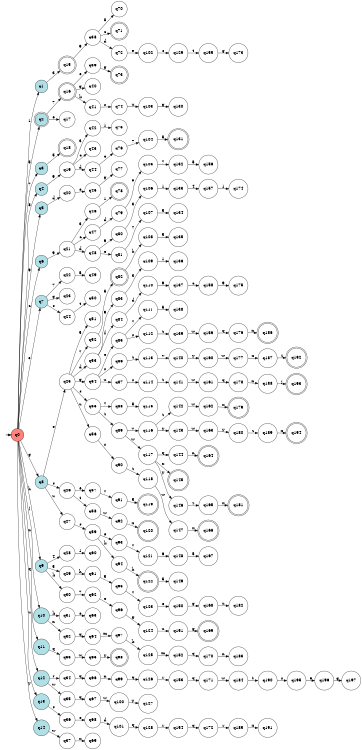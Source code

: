 digraph APTAALF {
__start0 [style = invis, shape = none, label = "", width = 0, height = 0];

rankdir=LR;
size="8,5";

s0 [style="filled", color="black", fillcolor="#ff817b" shape="circle", label="q0"];
s1 [style="filled", color="black", fillcolor="powderblue" shape="circle", label="q1"];
s2 [style="rounded,filled", color="black", fillcolor="powderblue" shape="doublecircle", label="q2"];
s3 [style="filled", color="black", fillcolor="powderblue" shape="circle", label="q3"];
s4 [style="filled", color="black", fillcolor="powderblue" shape="circle", label="q4"];
s5 [style="filled", color="black", fillcolor="powderblue" shape="circle", label="q5"];
s6 [style="filled", color="black", fillcolor="powderblue" shape="circle", label="q6"];
s7 [style="filled", color="black", fillcolor="powderblue" shape="circle", label="q7"];
s8 [style="filled", color="black", fillcolor="powderblue" shape="circle", label="q8"];
s9 [style="filled", color="black", fillcolor="powderblue" shape="circle", label="q9"];
s10 [style="filled", color="black", fillcolor="powderblue" shape="circle", label="q10"];
s11 [style="filled", color="black", fillcolor="powderblue" shape="circle", label="q11"];
s12 [style="filled", color="black", fillcolor="powderblue" shape="circle", label="q12"];
s13 [style="filled", color="black", fillcolor="powderblue" shape="circle", label="q13"];
s14 [style="filled", color="black", fillcolor="powderblue" shape="circle", label="q14"];
s15 [style="rounded,filled", color="black", fillcolor="white" shape="doublecircle", label="q15"];
s16 [style="rounded,filled", color="black", fillcolor="white" shape="doublecircle", label="q16"];
s17 [style="filled", color="black", fillcolor="white" shape="circle", label="q17"];
s18 [style="rounded,filled", color="black", fillcolor="white" shape="doublecircle", label="q18"];
s19 [style="filled", color="black", fillcolor="white" shape="circle", label="q19"];
s20 [style="filled", color="black", fillcolor="white" shape="circle", label="q20"];
s21 [style="filled", color="black", fillcolor="white" shape="circle", label="q21"];
s22 [style="filled", color="black", fillcolor="white" shape="circle", label="q22"];
s23 [style="filled", color="black", fillcolor="white" shape="circle", label="q23"];
s24 [style="filled", color="black", fillcolor="white" shape="circle", label="q24"];
s25 [style="filled", color="black", fillcolor="white" shape="circle", label="q25"];
s26 [style="filled", color="black", fillcolor="white" shape="circle", label="q26"];
s27 [style="filled", color="black", fillcolor="white" shape="circle", label="q27"];
s28 [style="filled", color="black", fillcolor="white" shape="circle", label="q28"];
s29 [style="filled", color="black", fillcolor="white" shape="circle", label="q29"];
s30 [style="filled", color="black", fillcolor="white" shape="circle", label="q30"];
s31 [style="filled", color="black", fillcolor="white" shape="circle", label="q31"];
s32 [style="filled", color="black", fillcolor="white" shape="circle", label="q32"];
s33 [style="filled", color="black", fillcolor="white" shape="circle", label="q33"];
s34 [style="filled", color="black", fillcolor="white" shape="circle", label="q34"];
s35 [style="filled", color="black", fillcolor="white" shape="circle", label="q35"];
s36 [style="filled", color="black", fillcolor="white" shape="circle", label="q36"];
s37 [style="filled", color="black", fillcolor="white" shape="circle", label="q37"];
s38 [style="filled", color="black", fillcolor="white" shape="circle", label="q38"];
s39 [style="filled", color="black", fillcolor="white" shape="circle", label="q39"];
s40 [style="filled", color="black", fillcolor="white" shape="circle", label="q40"];
s41 [style="filled", color="black", fillcolor="white" shape="circle", label="q41"];
s42 [style="filled", color="black", fillcolor="white" shape="circle", label="q42"];
s43 [style="filled", color="black", fillcolor="white" shape="circle", label="q43"];
s44 [style="filled", color="black", fillcolor="white" shape="circle", label="q44"];
s45 [style="filled", color="black", fillcolor="white" shape="circle", label="q45"];
s46 [style="filled", color="black", fillcolor="white" shape="circle", label="q46"];
s47 [style="filled", color="black", fillcolor="white" shape="circle", label="q47"];
s48 [style="filled", color="black", fillcolor="white" shape="circle", label="q48"];
s49 [style="filled", color="black", fillcolor="white" shape="circle", label="q49"];
s50 [style="filled", color="black", fillcolor="white" shape="circle", label="q50"];
s51 [style="filled", color="black", fillcolor="white" shape="circle", label="q51"];
s52 [style="filled", color="black", fillcolor="white" shape="circle", label="q52"];
s53 [style="filled", color="black", fillcolor="white" shape="circle", label="q53"];
s54 [style="filled", color="black", fillcolor="white" shape="circle", label="q54"];
s55 [style="filled", color="black", fillcolor="white" shape="circle", label="q55"];
s56 [style="filled", color="black", fillcolor="white" shape="circle", label="q56"];
s57 [style="filled", color="black", fillcolor="white" shape="circle", label="q57"];
s58 [style="filled", color="black", fillcolor="white" shape="circle", label="q58"];
s59 [style="filled", color="black", fillcolor="white" shape="circle", label="q59"];
s60 [style="filled", color="black", fillcolor="white" shape="circle", label="q60"];
s61 [style="filled", color="black", fillcolor="white" shape="circle", label="q61"];
s62 [style="filled", color="black", fillcolor="white" shape="circle", label="q62"];
s63 [style="filled", color="black", fillcolor="white" shape="circle", label="q63"];
s64 [style="filled", color="black", fillcolor="white" shape="circle", label="q64"];
s65 [style="filled", color="black", fillcolor="white" shape="circle", label="q65"];
s66 [style="filled", color="black", fillcolor="white" shape="circle", label="q66"];
s67 [style="filled", color="black", fillcolor="white" shape="circle", label="q67"];
s68 [style="filled", color="black", fillcolor="white" shape="circle", label="q68"];
s69 [style="filled", color="black", fillcolor="white" shape="circle", label="q69"];
s70 [style="filled", color="black", fillcolor="white" shape="circle", label="q70"];
s71 [style="rounded,filled", color="black", fillcolor="white" shape="doublecircle", label="q71"];
s72 [style="filled", color="black", fillcolor="white" shape="circle", label="q72"];
s73 [style="rounded,filled", color="black", fillcolor="white" shape="doublecircle", label="q73"];
s74 [style="filled", color="black", fillcolor="white" shape="circle", label="q74"];
s75 [style="filled", color="black", fillcolor="white" shape="circle", label="q75"];
s76 [style="filled", color="black", fillcolor="white" shape="circle", label="q76"];
s77 [style="filled", color="black", fillcolor="white" shape="circle", label="q77"];
s78 [style="rounded,filled", color="black", fillcolor="white" shape="doublecircle", label="q78"];
s79 [style="filled", color="black", fillcolor="white" shape="circle", label="q79"];
s80 [style="filled", color="black", fillcolor="white" shape="circle", label="q80"];
s81 [style="filled", color="black", fillcolor="white" shape="circle", label="q81"];
s82 [style="rounded,filled", color="black", fillcolor="white" shape="doublecircle", label="q82"];
s83 [style="filled", color="black", fillcolor="white" shape="circle", label="q83"];
s84 [style="filled", color="black", fillcolor="white" shape="circle", label="q84"];
s85 [style="filled", color="black", fillcolor="white" shape="circle", label="q85"];
s86 [style="filled", color="black", fillcolor="white" shape="circle", label="q86"];
s87 [style="filled", color="black", fillcolor="white" shape="circle", label="q87"];
s88 [style="filled", color="black", fillcolor="white" shape="circle", label="q88"];
s89 [style="filled", color="black", fillcolor="white" shape="circle", label="q89"];
s90 [style="filled", color="black", fillcolor="white" shape="circle", label="q90"];
s91 [style="filled", color="black", fillcolor="white" shape="circle", label="q91"];
s92 [style="filled", color="black", fillcolor="white" shape="circle", label="q92"];
s93 [style="filled", color="black", fillcolor="white" shape="circle", label="q93"];
s94 [style="filled", color="black", fillcolor="white" shape="circle", label="q94"];
s95 [style="filled", color="black", fillcolor="white" shape="circle", label="q95"];
s96 [style="filled", color="black", fillcolor="white" shape="circle", label="q96"];
s97 [style="filled", color="black", fillcolor="white" shape="circle", label="q97"];
s98 [style="rounded,filled", color="black", fillcolor="white" shape="doublecircle", label="q98"];
s99 [style="filled", color="black", fillcolor="white" shape="circle", label="q99"];
s100 [style="filled", color="black", fillcolor="white" shape="circle", label="q100"];
s101 [style="filled", color="black", fillcolor="white" shape="circle", label="q101"];
s102 [style="filled", color="black", fillcolor="white" shape="circle", label="q102"];
s103 [style="filled", color="black", fillcolor="white" shape="circle", label="q103"];
s104 [style="filled", color="black", fillcolor="white" shape="circle", label="q104"];
s105 [style="filled", color="black", fillcolor="white" shape="circle", label="q105"];
s106 [style="filled", color="black", fillcolor="white" shape="circle", label="q106"];
s107 [style="filled", color="black", fillcolor="white" shape="circle", label="q107"];
s108 [style="filled", color="black", fillcolor="white" shape="circle", label="q108"];
s109 [style="filled", color="black", fillcolor="white" shape="circle", label="q109"];
s110 [style="filled", color="black", fillcolor="white" shape="circle", label="q110"];
s111 [style="filled", color="black", fillcolor="white" shape="circle", label="q111"];
s112 [style="filled", color="black", fillcolor="white" shape="circle", label="q112"];
s113 [style="filled", color="black", fillcolor="white" shape="circle", label="q113"];
s114 [style="filled", color="black", fillcolor="white" shape="circle", label="q114"];
s115 [style="filled", color="black", fillcolor="white" shape="circle", label="q115"];
s116 [style="filled", color="black", fillcolor="white" shape="circle", label="q116"];
s117 [style="filled", color="black", fillcolor="white" shape="circle", label="q117"];
s118 [style="filled", color="black", fillcolor="white" shape="circle", label="q118"];
s119 [style="rounded,filled", color="black", fillcolor="white" shape="doublecircle", label="q119"];
s120 [style="rounded,filled", color="black", fillcolor="white" shape="doublecircle", label="q120"];
s121 [style="filled", color="black", fillcolor="white" shape="circle", label="q121"];
s122 [style="rounded,filled", color="black", fillcolor="white" shape="doublecircle", label="q122"];
s123 [style="filled", color="black", fillcolor="white" shape="circle", label="q123"];
s124 [style="filled", color="black", fillcolor="white" shape="circle", label="q124"];
s125 [style="filled", color="black", fillcolor="white" shape="circle", label="q125"];
s126 [style="filled", color="black", fillcolor="white" shape="circle", label="q126"];
s127 [style="filled", color="black", fillcolor="white" shape="circle", label="q127"];
s128 [style="filled", color="black", fillcolor="white" shape="circle", label="q128"];
s129 [style="filled", color="black", fillcolor="white" shape="circle", label="q129"];
s130 [style="filled", color="black", fillcolor="white" shape="circle", label="q130"];
s131 [style="rounded,filled", color="black", fillcolor="white" shape="doublecircle", label="q131"];
s132 [style="filled", color="black", fillcolor="white" shape="circle", label="q132"];
s133 [style="filled", color="black", fillcolor="white" shape="circle", label="q133"];
s134 [style="filled", color="black", fillcolor="white" shape="circle", label="q134"];
s135 [style="filled", color="black", fillcolor="white" shape="circle", label="q135"];
s136 [style="filled", color="black", fillcolor="white" shape="circle", label="q136"];
s137 [style="filled", color="black", fillcolor="white" shape="circle", label="q137"];
s138 [style="filled", color="black", fillcolor="white" shape="circle", label="q138"];
s139 [style="filled", color="black", fillcolor="white" shape="circle", label="q139"];
s140 [style="filled", color="black", fillcolor="white" shape="circle", label="q140"];
s141 [style="filled", color="black", fillcolor="white" shape="circle", label="q141"];
s142 [style="filled", color="black", fillcolor="white" shape="circle", label="q142"];
s143 [style="filled", color="black", fillcolor="white" shape="circle", label="q143"];
s144 [style="filled", color="black", fillcolor="white" shape="circle", label="q144"];
s145 [style="rounded,filled", color="black", fillcolor="white" shape="doublecircle", label="q145"];
s146 [style="filled", color="black", fillcolor="white" shape="circle", label="q146"];
s147 [style="filled", color="black", fillcolor="white" shape="circle", label="q147"];
s148 [style="filled", color="black", fillcolor="white" shape="circle", label="q148"];
s149 [style="filled", color="black", fillcolor="white" shape="circle", label="q149"];
s150 [style="filled", color="black", fillcolor="white" shape="circle", label="q150"];
s151 [style="filled", color="black", fillcolor="white" shape="circle", label="q151"];
s152 [style="filled", color="black", fillcolor="white" shape="circle", label="q152"];
s153 [style="filled", color="black", fillcolor="white" shape="circle", label="q153"];
s154 [style="filled", color="black", fillcolor="white" shape="circle", label="q154"];
s155 [style="filled", color="black", fillcolor="white" shape="circle", label="q155"];
s156 [style="filled", color="black", fillcolor="white" shape="circle", label="q156"];
s157 [style="filled", color="black", fillcolor="white" shape="circle", label="q157"];
s158 [style="filled", color="black", fillcolor="white" shape="circle", label="q158"];
s159 [style="filled", color="black", fillcolor="white" shape="circle", label="q159"];
s160 [style="filled", color="black", fillcolor="white" shape="circle", label="q160"];
s161 [style="filled", color="black", fillcolor="white" shape="circle", label="q161"];
s162 [style="filled", color="black", fillcolor="white" shape="circle", label="q162"];
s163 [style="filled", color="black", fillcolor="white" shape="circle", label="q163"];
s164 [style="rounded,filled", color="black", fillcolor="white" shape="doublecircle", label="q164"];
s165 [style="filled", color="black", fillcolor="white" shape="circle", label="q165"];
s166 [style="rounded,filled", color="black", fillcolor="white" shape="doublecircle", label="q166"];
s167 [style="filled", color="black", fillcolor="white" shape="circle", label="q167"];
s168 [style="filled", color="black", fillcolor="white" shape="circle", label="q168"];
s169 [style="rounded,filled", color="black", fillcolor="white" shape="doublecircle", label="q169"];
s170 [style="filled", color="black", fillcolor="white" shape="circle", label="q170"];
s171 [style="filled", color="black", fillcolor="white" shape="circle", label="q171"];
s172 [style="filled", color="black", fillcolor="white" shape="circle", label="q172"];
s173 [style="filled", color="black", fillcolor="white" shape="circle", label="q173"];
s174 [style="filled", color="black", fillcolor="white" shape="circle", label="q174"];
s175 [style="filled", color="black", fillcolor="white" shape="circle", label="q175"];
s176 [style="filled", color="black", fillcolor="white" shape="circle", label="q176"];
s177 [style="filled", color="black", fillcolor="white" shape="circle", label="q177"];
s178 [style="filled", color="black", fillcolor="white" shape="circle", label="q178"];
s179 [style="rounded,filled", color="black", fillcolor="white" shape="doublecircle", label="q179"];
s180 [style="filled", color="black", fillcolor="white" shape="circle", label="q180"];
s181 [style="rounded,filled", color="black", fillcolor="white" shape="doublecircle", label="q181"];
s182 [style="filled", color="black", fillcolor="white" shape="circle", label="q182"];
s183 [style="filled", color="black", fillcolor="white" shape="circle", label="q183"];
s184 [style="filled", color="black", fillcolor="white" shape="circle", label="q184"];
s185 [style="filled", color="black", fillcolor="white" shape="circle", label="q185"];
s186 [style="rounded,filled", color="black", fillcolor="white" shape="doublecircle", label="q186"];
s187 [style="filled", color="black", fillcolor="white" shape="circle", label="q187"];
s188 [style="filled", color="black", fillcolor="white" shape="circle", label="q188"];
s189 [style="filled", color="black", fillcolor="white" shape="circle", label="q189"];
s190 [style="filled", color="black", fillcolor="white" shape="circle", label="q190"];
s191 [style="filled", color="black", fillcolor="white" shape="circle", label="q191"];
s192 [style="rounded,filled", color="black", fillcolor="white" shape="doublecircle", label="q192"];
s193 [style="rounded,filled", color="black", fillcolor="white" shape="doublecircle", label="q193"];
s194 [style="rounded,filled", color="black", fillcolor="white" shape="doublecircle", label="q194"];
s195 [style="filled", color="black", fillcolor="white" shape="circle", label="q195"];
s196 [style="filled", color="black", fillcolor="white" shape="circle", label="q196"];
s197 [style="filled", color="black", fillcolor="white" shape="circle", label="q197"];
subgraph cluster_main { 
	graph [pad=".75", ranksep="0.15", nodesep="0.15"];
	 style=invis; 
	__start0 -> s0 [penwidth=2];
}
s0 -> s1 [label="1"];
s0 -> s2 [label="5"];
s0 -> s3 [label="7"];
s0 -> s4 [label="8"];
s0 -> s5 [label="9"];
s0 -> s6 [label="c"];
s0 -> s7 [label="e"];
s0 -> s8 [label="g"];
s0 -> s9 [label="h"];
s0 -> s10 [label="j"];
s0 -> s11 [label="n"];
s0 -> s12 [label="q"];
s0 -> s13 [label="u"];
s0 -> s14 [label="y"];
s1 -> s15 [label="3"];
s2 -> s16 [label="7"];
s2 -> s17 [label="e"];
s3 -> s18 [label="5"];
s4 -> s19 [label="9"];
s5 -> s20 [label="d"];
s6 -> s21 [label="9"];
s7 -> s22 [label="7"];
s7 -> s23 [label="g"];
s7 -> s24 [label="s"];
s8 -> s25 [label="e"];
s8 -> s26 [label="s"];
s8 -> s27 [label="u"];
s9 -> s28 [label="4"];
s9 -> s29 [label="5"];
s9 -> s30 [label="k"];
s10 -> s31 [label="k"];
s10 -> s32 [label="n"];
s11 -> s33 [label="q"];
s12 -> s34 [label="r"];
s12 -> s35 [label="w"];
s13 -> s36 [label="s"];
s14 -> s37 [label="w"];
s15 -> s38 [label="9"];
s16 -> s39 [label="e"];
s16 -> s40 [label="g"];
s16 -> s41 [label="k"];
s19 -> s42 [label="3"];
s19 -> s43 [label="c"];
s19 -> s44 [label="d"];
s20 -> s45 [label="e"];
s21 -> s46 [label="3"];
s21 -> s47 [label="c"];
s21 -> s48 [label="d"];
s22 -> s49 [label="5"];
s24 -> s50 [label="t"];
s25 -> s51 [label="5"];
s25 -> s52 [label="7"];
s25 -> s53 [label="d"];
s25 -> s54 [label="g"];
s25 -> s55 [label="s"];
s25 -> s56 [label="u"];
s26 -> s57 [label="e"];
s26 -> s58 [label="t"];
s27 -> s59 [label="s"];
s28 -> s60 [label="1"];
s29 -> s61 [label="h"];
s30 -> s62 [label="7"];
s31 -> s63 [label="e"];
s32 -> s64 [label="q"];
s33 -> s65 [label="w"];
s34 -> s66 [label="q"];
s35 -> s67 [label="q"];
s36 -> s68 [label="e"];
s37 -> s69 [label="x"];
s38 -> s70 [label="8"];
s38 -> s71 [label="c"];
s38 -> s72 [label="d"];
s39 -> s73 [label="g"];
s41 -> s74 [label="s"];
s42 -> s75 [label="1"];
s44 -> s76 [label="e"];
s45 -> s77 [label="g"];
s46 -> s78 [label="1"];
s47 -> s79 [label="d"];
s48 -> s80 [label="9"];
s48 -> s81 [label="e"];
s52 -> s82 [label="5"];
s53 -> s83 [label="9"];
s53 -> s84 [label="f"];
s54 -> s85 [label="e"];
s54 -> s86 [label="s"];
s54 -> s87 [label="u"];
s55 -> s88 [label="7"];
s55 -> s89 [label="t"];
s56 -> s90 [label="s"];
s57 -> s91 [label="7"];
s58 -> s92 [label="w"];
s59 -> s93 [label="e"];
s59 -> s94 [label="k"];
s61 -> s95 [label="5"];
s62 -> s96 [label="e"];
s64 -> s97 [label="m"];
s65 -> s98 [label="y"];
s66 -> s99 [label="n"];
s67 -> s100 [label="w"];
s68 -> s101 [label="d"];
s72 -> s102 [label="e"];
s74 -> s103 [label="u"];
s76 -> s104 [label="7"];
s79 -> s105 [label="e"];
s80 -> s106 [label="3"];
s81 -> s107 [label="7"];
s82 -> s108 [label="h"];
s83 -> s109 [label="3"];
s84 -> s110 [label="d"];
s85 -> s111 [label="7"];
s85 -> s112 [label="s"];
s86 -> s113 [label="t"];
s87 -> s114 [label="s"];
s88 -> s115 [label="5"];
s89 -> s116 [label="v"];
s89 -> s117 [label="w"];
s90 -> s118 [label="t"];
s91 -> s119 [label="5"];
s92 -> s120 [label="x"];
s93 -> s121 [label="7"];
s94 -> s122 [label="h"];
s95 -> s123 [label="7"];
s96 -> s124 [label="g"];
s97 -> s125 [label="k"];
s99 -> s126 [label="q"];
s100 -> s127 [label="y"];
s101 -> s128 [label="q"];
s102 -> s129 [label="s"];
s103 -> s130 [label="g"];
s104 -> s131 [label="5"];
s105 -> s132 [label="7"];
s106 -> s133 [label="1"];
s107 -> s134 [label="5"];
s108 -> s135 [label="5"];
s109 -> s136 [label="1"];
s110 -> s137 [label="9"];
s111 -> s138 [label="5"];
s112 -> s139 [label="t"];
s113 -> s140 [label="v"];
s114 -> s141 [label="t"];
s116 -> s142 [label="t"];
s116 -> s143 [label="y"];
s117 -> s144 [label="q"];
s117 -> s145 [label="x"];
s117 -> s146 [label="y"];
s118 -> s147 [label="w"];
s121 -> s148 [label="6"];
s122 -> s149 [label="5"];
s123 -> s150 [label="e"];
s124 -> s151 [label="u"];
s125 -> s152 [label="m"];
s126 -> s153 [label="r"];
s128 -> s154 [label="r"];
s129 -> s155 [label="t"];
s132 -> s156 [label="5"];
s133 -> s157 [label="4"];
s137 -> s158 [label="c"];
s139 -> s159 [label="w"];
s140 -> s160 [label="y"];
s141 -> s161 [label="w"];
s142 -> s162 [label="w"];
s143 -> s163 [label="w"];
s144 -> s164 [label="n"];
s146 -> s165 [label="z"];
s147 -> s166 [label="x"];
s148 -> s167 [label="5"];
s150 -> s168 [label="g"];
s151 -> s169 [label="g"];
s152 -> s170 [label="q"];
s153 -> s171 [label="q"];
s154 -> s172 [label="q"];
s155 -> s173 [label="g"];
s157 -> s174 [label="1"];
s158 -> s175 [label="9"];
s159 -> s176 [label="q"];
s160 -> s177 [label="w"];
s161 -> s178 [label="q"];
s162 -> s179 [label="x"];
s163 -> s180 [label="y"];
s165 -> s181 [label="x"];
s168 -> s182 [label="u"];
s170 -> s183 [label="n"];
s171 -> s184 [label="w"];
s172 -> s185 [label="r"];
s176 -> s186 [label="n"];
s177 -> s187 [label="x"];
s178 -> s188 [label="n"];
s180 -> s189 [label="z"];
s184 -> s190 [label="t"];
s185 -> s191 [label="x"];
s187 -> s192 [label="z"];
s188 -> s193 [label="j"];
s189 -> s194 [label="x"];
s190 -> s195 [label="s"];
s195 -> s196 [label="e"];
s196 -> s197 [label="g"];

}
